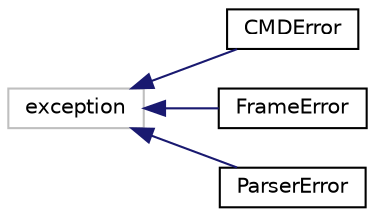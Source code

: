digraph "Иерархия классов. Графический вид."
{
  edge [fontname="Helvetica",fontsize="10",labelfontname="Helvetica",labelfontsize="10"];
  node [fontname="Helvetica",fontsize="10",shape=record];
  rankdir="LR";
  Node18 [label="exception",height=0.2,width=0.4,color="grey75", fillcolor="white", style="filled"];
  Node18 -> Node0 [dir="back",color="midnightblue",fontsize="10",style="solid",fontname="Helvetica"];
  Node0 [label="CMDError",height=0.2,width=0.4,color="black", fillcolor="white", style="filled",URL="$classCMDError.html"];
  Node18 -> Node20 [dir="back",color="midnightblue",fontsize="10",style="solid",fontname="Helvetica"];
  Node20 [label="FrameError",height=0.2,width=0.4,color="black", fillcolor="white", style="filled",URL="$classFrameError.html"];
  Node18 -> Node21 [dir="back",color="midnightblue",fontsize="10",style="solid",fontname="Helvetica"];
  Node21 [label="ParserError",height=0.2,width=0.4,color="black", fillcolor="white", style="filled",URL="$classParserError.html"];
}
